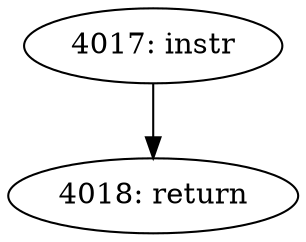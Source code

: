 digraph CFG_tcp_cong_avoid {
4017 [label="4017: instr"]
	4017 -> 4018
4018 [label="4018: return"]
	
}
